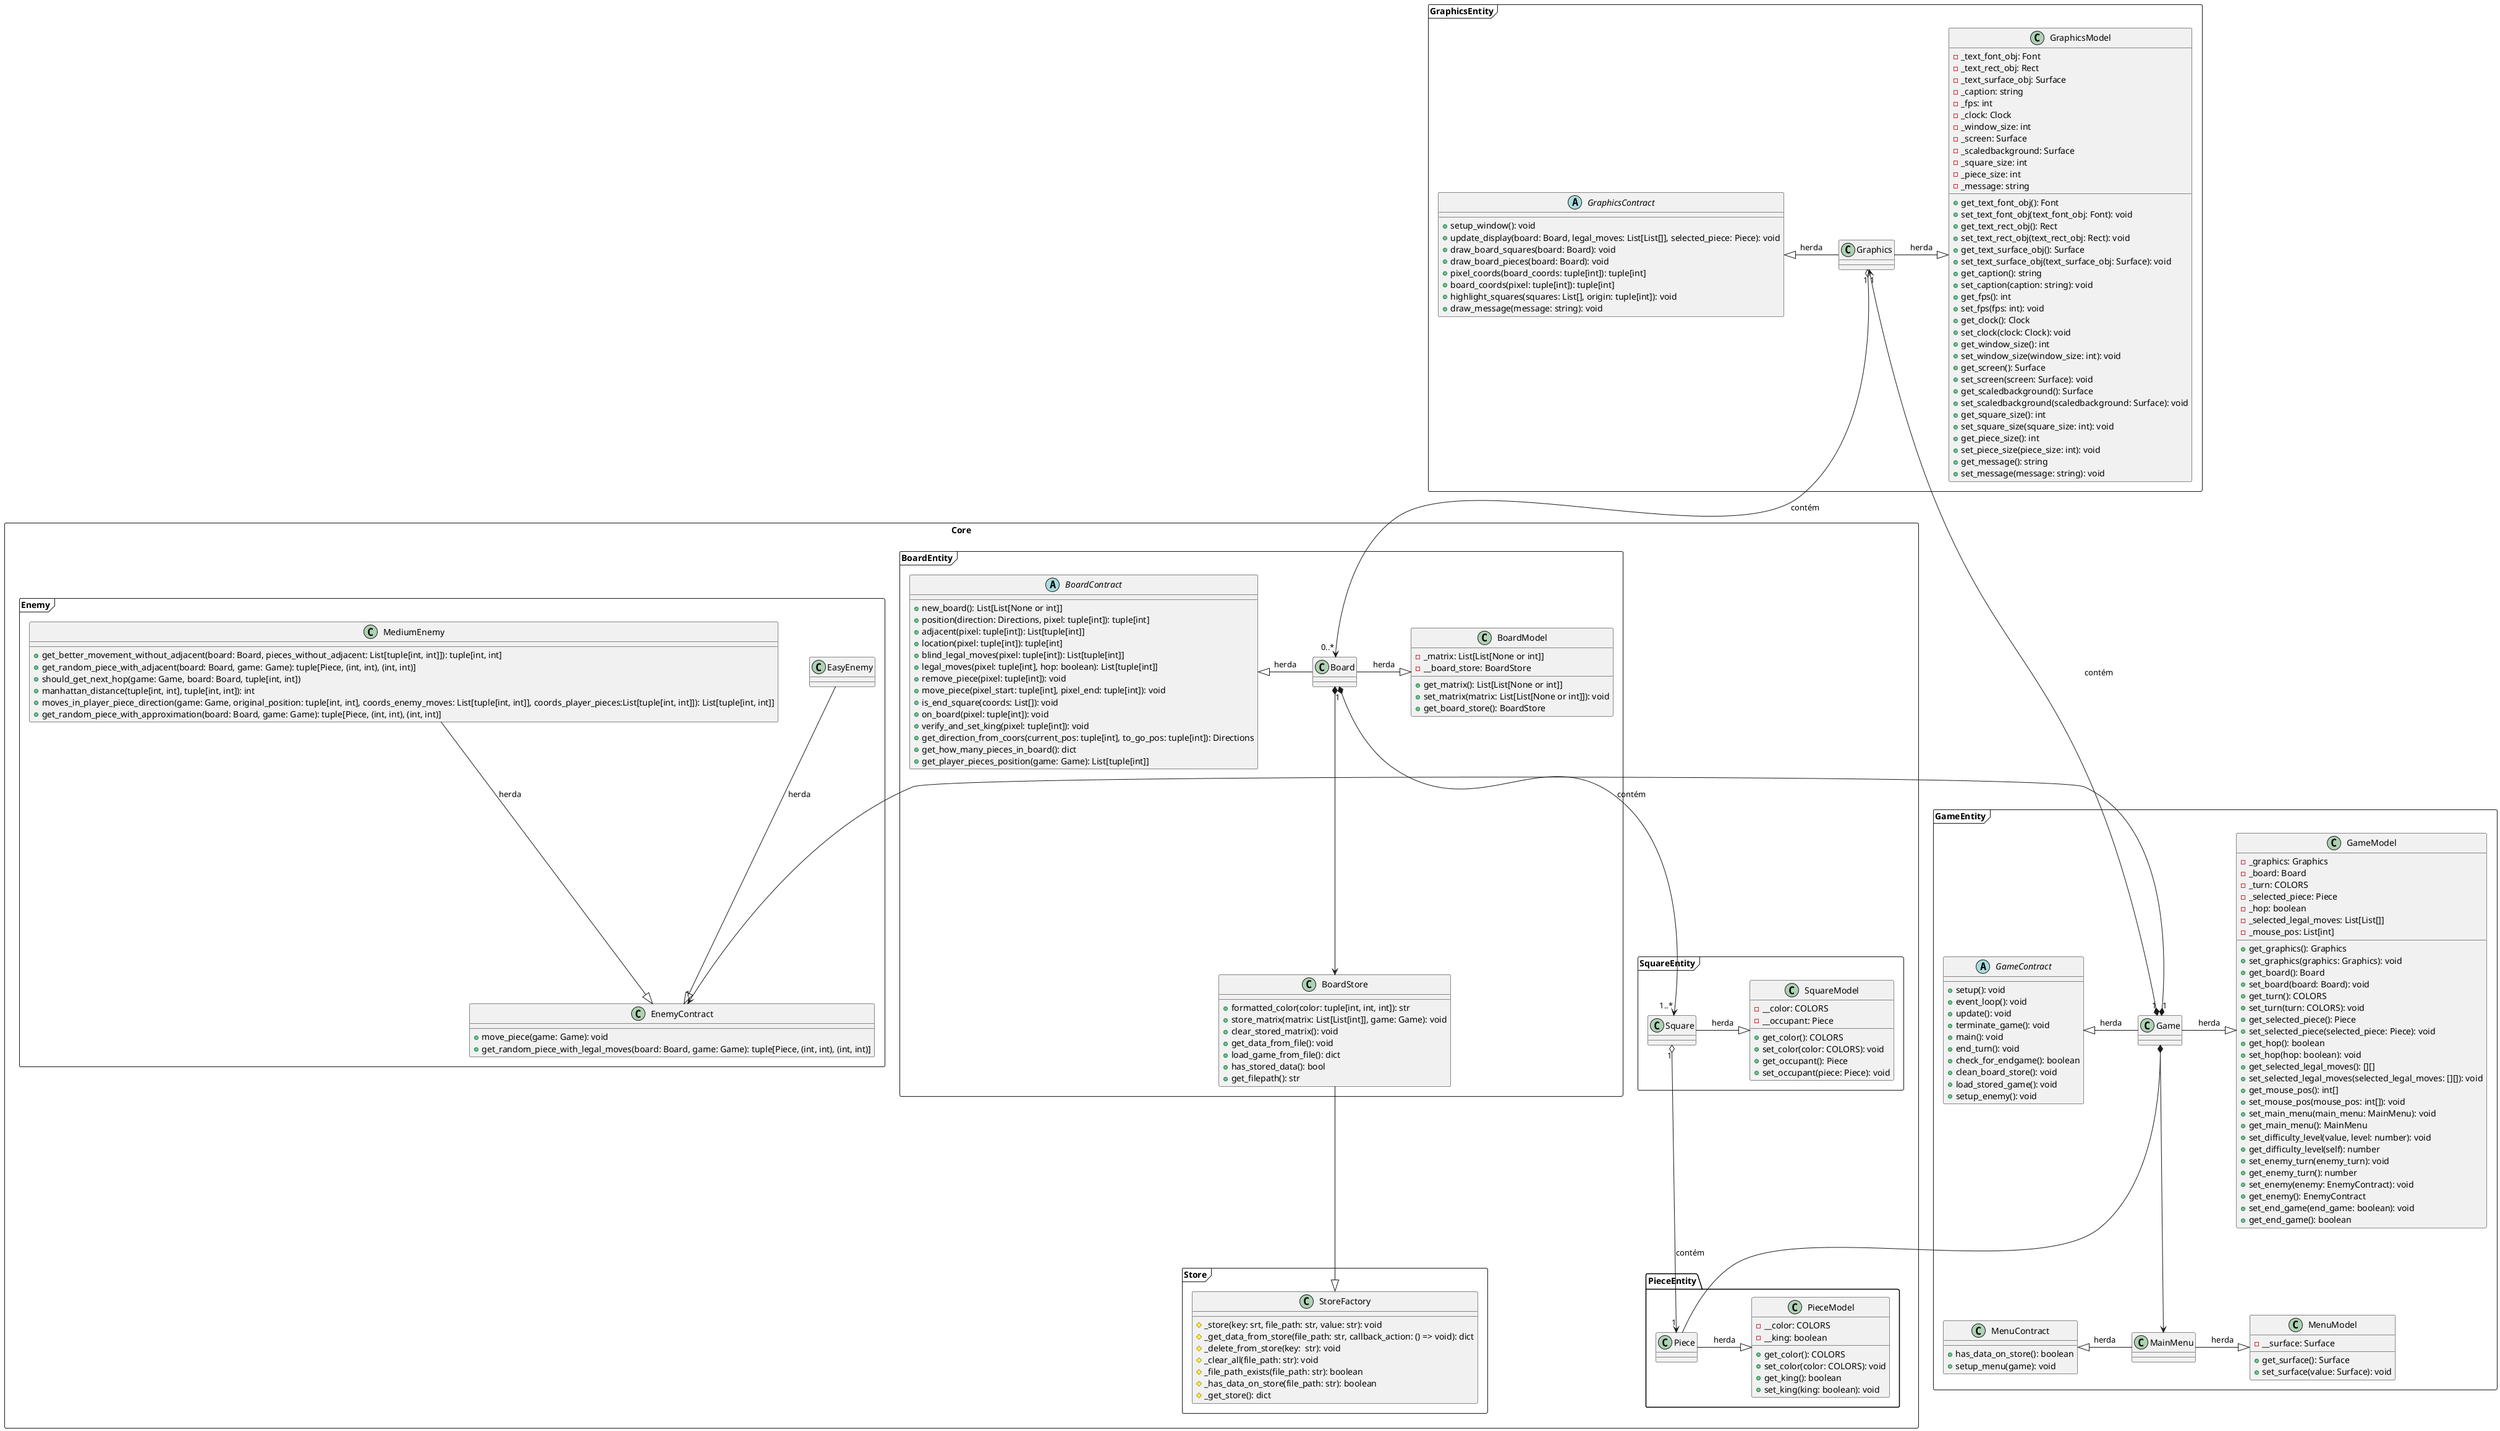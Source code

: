 @startuml Checkers
skinparam groupInheritance 4
skinparam nodesep 50

package GameEntity <<Frame>> {
    class Game {}

    class GameModel {
        - _graphics: Graphics
        - _board: Board
        - _turn: COLORS
        - _selected_piece: Piece
        - _hop: boolean
        - _selected_legal_moves: List[List[]]
        - _mouse_pos: List[int]
        + get_graphics(): Graphics
        + set_graphics(graphics: Graphics): void
        + get_board(): Board
        + set_board(board: Board): void
        + get_turn(): COLORS
        + set_turn(turn: COLORS): void
        + get_selected_piece(): Piece
        + set_selected_piece(selected_piece: Piece): void
        + get_hop(): boolean
        + set_hop(hop: boolean): void
        + get_selected_legal_moves(): [][]
        + set_selected_legal_moves(selected_legal_moves: [][]): void
        + get_mouse_pos(): int[]
        + set_mouse_pos(mouse_pos: int[]): void
        + set_main_menu(main_menu: MainMenu): void
        + get_main_menu(): MainMenu
        + set_difficulty_level(value, level: number): void
        + get_difficulty_level(self): number
        + set_enemy_turn(enemy_turn): void
        + get_enemy_turn(): number
        + set_enemy(enemy: EnemyContract): void
        + get_enemy(): EnemyContract
        + set_end_game(end_game: boolean): void
        + get_end_game(): boolean
    }

    abstract class GameContract {
        + setup(): void
        + event_loop(): void
        + update(): void
        + terminate_game(): void
        + main(): void
        + end_turn(): void
        + check_for_endgame(): boolean
        + clean_board_store(): void
        + load_stored_game(): void
        + setup_enemy(): void
    }

    class MainMenu {}

    class MenuContract {
        + has_data_on_store(): boolean
        + setup_menu(game): void
    }

    class MenuModel {
        - __surface: Surface
        + get_surface(): Surface
        + set_surface(value: Surface): void
    }

}

package GraphicsEntity <<Frame>> {
    class GraphicsModel {
        - _text_font_obj: Font
        - _text_rect_obj: Rect
        - _text_surface_obj: Surface
        - _caption: string
        - _fps: int
        - _clock: Clock
        - _window_size: int
        - _screen: Surface
        - _scaledbackground: Surface
        - _square_size: int
        - _piece_size: int
        - _message: string
        
        + get_text_font_obj(): Font
        + set_text_font_obj(text_font_obj: Font): void
        + get_text_rect_obj(): Rect
        + set_text_rect_obj(text_rect_obj: Rect): void
        + get_text_surface_obj(): Surface
        + set_text_surface_obj(text_surface_obj: Surface): void
        + get_caption(): string
        + set_caption(caption: string): void
        + get_fps(): int
        + set_fps(fps: int): void
        + get_clock(): Clock
        + set_clock(clock: Clock): void
        + get_window_size(): int
        + set_window_size(window_size: int): void
        + get_screen(): Surface
        + set_screen(screen: Surface): void
        + get_scaledbackground(): Surface
        + set_scaledbackground(scaledbackground: Surface): void
        + get_square_size(): int
        + set_square_size(square_size: int): void
        + get_piece_size(): int
        + set_piece_size(piece_size: int): void
        + get_message(): string
        + set_message(message: string): void
    }

    abstract class GraphicsContract {
        + setup_window(): void
        + update_display(board: Board, legal_moves: List[List[]], selected_piece: Piece): void
        + draw_board_squares(board: Board): void
        + draw_board_pieces(board: Board): void
        + pixel_coords(board_coords: tuple[int]): tuple[int]
        + board_coords(pixel: tuple[int]): tuple[int]
        + highlight_squares(squares: List[], origin: tuple[int]): void
        + draw_message(message: string): void
    }

    class Graphics {}
}

package Core <<Rectangle>> {
    package PieceEntity {
    class PieceModel {
        - __color: COLORS
        - __king: boolean
        + get_color(): COLORS
        + set_color(color: COLORS): void
        + get_king(): boolean
        + set_king(king: boolean): void
    }

    class Piece{}
}

package SquareEntity <<Frame>>{
    class SquareModel {
        - __color: COLORS
        - __occupant: Piece
        + get_color(): COLORS
        + set_color(color: COLORS): void
        + get_occupant(): Piece
        + set_occupant(piece: Piece): void
    }

    class Square {}
}

package BoardEntity <<Frame>> {
    class BoardModel {
        - _matrix: List[List[None or int]]
        - __board_store: BoardStore
        + get_matrix(): List[List[None or int]]
        + set_matrix(matrix: List[List[None or int]]): void
        + get_board_store(): BoardStore
    }

    abstract class BoardContract {
        + new_board(): List[List[None or int]]
        + position(direction: Directions, pixel: tuple[int]): tuple[int]
        + adjacent(pixel: tuple[int]): List[tuple[int]]
        + location(pixel: tuple[int]): tuple[int]
        + blind_legal_moves(pixel: tuple[int]): List[tuple[int]]
        + legal_moves(pixel: tuple[int], hop: boolean): List[tuple[int]]
        + remove_piece(pixel: tuple[int]): void
        + move_piece(pixel_start: tuple[int], pixel_end: tuple[int]): void
        + is_end_square(coords: List[]): void
        + on_board(pixel: tuple[int]): void
        + verify_and_set_king(pixel: tuple[int]): void
        + get_direction_from_coors(current_pos: tuple[int], to_go_pos: tuple[int]): Directions
        + get_how_many_pieces_in_board(): dict
        + get_player_pieces_position(game: Game): List[tuple[int]]
    }

    class Board {}

    class BoardStore {
        + formatted_color(color: tuple[int, int, int]): str
        + store_matrix(matrix: List[List[int]], game: Game): void
        + clear_stored_matrix(): void
        + get_data_from_file(): void
        + load_game_from_file(): dict
        + has_stored_data(): bool
        + get_filepath(): str
    }
}

package Store <<Frame>> {
    class StoreFactory {
        # _store(key: srt, file_path: str, value: str): void
        # _get_data_from_store(file_path: str, callback_action: () => void): dict
        # _delete_from_store(key:  str): void
        # _clear_all(file_path: str): void
        # _file_path_exists(file_path: str): boolean
        # _has_data_on_store(file_path: str): boolean
        # _get_store(): dict
    }
}

package Enemy <<Frame>> {
    class EnemyContract {
        + move_piece(game: Game): void
        + get_random_piece_with_legal_moves(board: Board, game: Game): tuple[Piece, (int, int), (int, int)]
    }

    class EasyEnemy {
    }

    class MediumEnemy {
        + get_better_movement_without_adjacent(board: Board, pieces_without_adjacent: List[tuple[int, int]]): tuple[int, int]
        + get_random_piece_with_adjacent(board: Board, game: Game): tuple[Piece, (int, int), (int, int)]
        + should_get_next_hop(game: Game, board: Board, tuple[int, int])
        + manhattan_distance(tuple[int, int], tuple[int, int]): int
        + moves_in_player_piece_direction(game: Game, original_position: tuple[int, int], coords_enemy_moves: List[tuple[int, int]], coords_player_pieces:List[tuple[int, int]]): List[tuple[int, int]]
        + get_random_piece_with_approximation(board: Board, game: Game): tuple[Piece, (int, int), (int, int)]
    }
}
}

EasyEnemy --|> EnemyContract : herda
MediumEnemy --|> EnemyContract : herda

MainMenu -right-|> MenuModel : herda
MainMenu -left-|> MenuContract : herda

Board -right-|> BoardModel : herda
Board -left-|> BoardContract : herda

Game -right-|> GameModel : herda
Game -left-|> GameContract : herda

Graphics -left-|> GraphicsContract : herda
Graphics -right-|> GraphicsModel : herda

Game *--> MainMenu
BoardStore --|> StoreFactory

Board *--> BoardStore

Piece -right-|> PieceModel : herda

Square -right-|> SquareModel : herda

Square "1" o--> "1" Piece : contém

Board "1" *--> "1..*" Square : contém

Graphics "1" o--> "0..*" Board : contém

Game "1" *--> "1" Graphics : contém
Game "1" *-up-> "1" EnemyContract

Game -- Piece

@enduml
